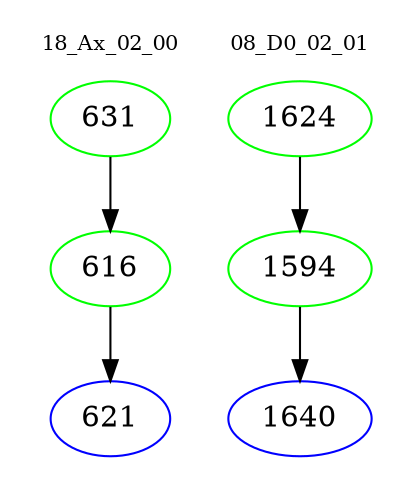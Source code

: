 digraph{
subgraph cluster_0 {
color = white
label = "18_Ax_02_00";
fontsize=10;
T0_631 [label="631", color="green"]
T0_631 -> T0_616 [color="black"]
T0_616 [label="616", color="green"]
T0_616 -> T0_621 [color="black"]
T0_621 [label="621", color="blue"]
}
subgraph cluster_1 {
color = white
label = "08_D0_02_01";
fontsize=10;
T1_1624 [label="1624", color="green"]
T1_1624 -> T1_1594 [color="black"]
T1_1594 [label="1594", color="green"]
T1_1594 -> T1_1640 [color="black"]
T1_1640 [label="1640", color="blue"]
}
}
